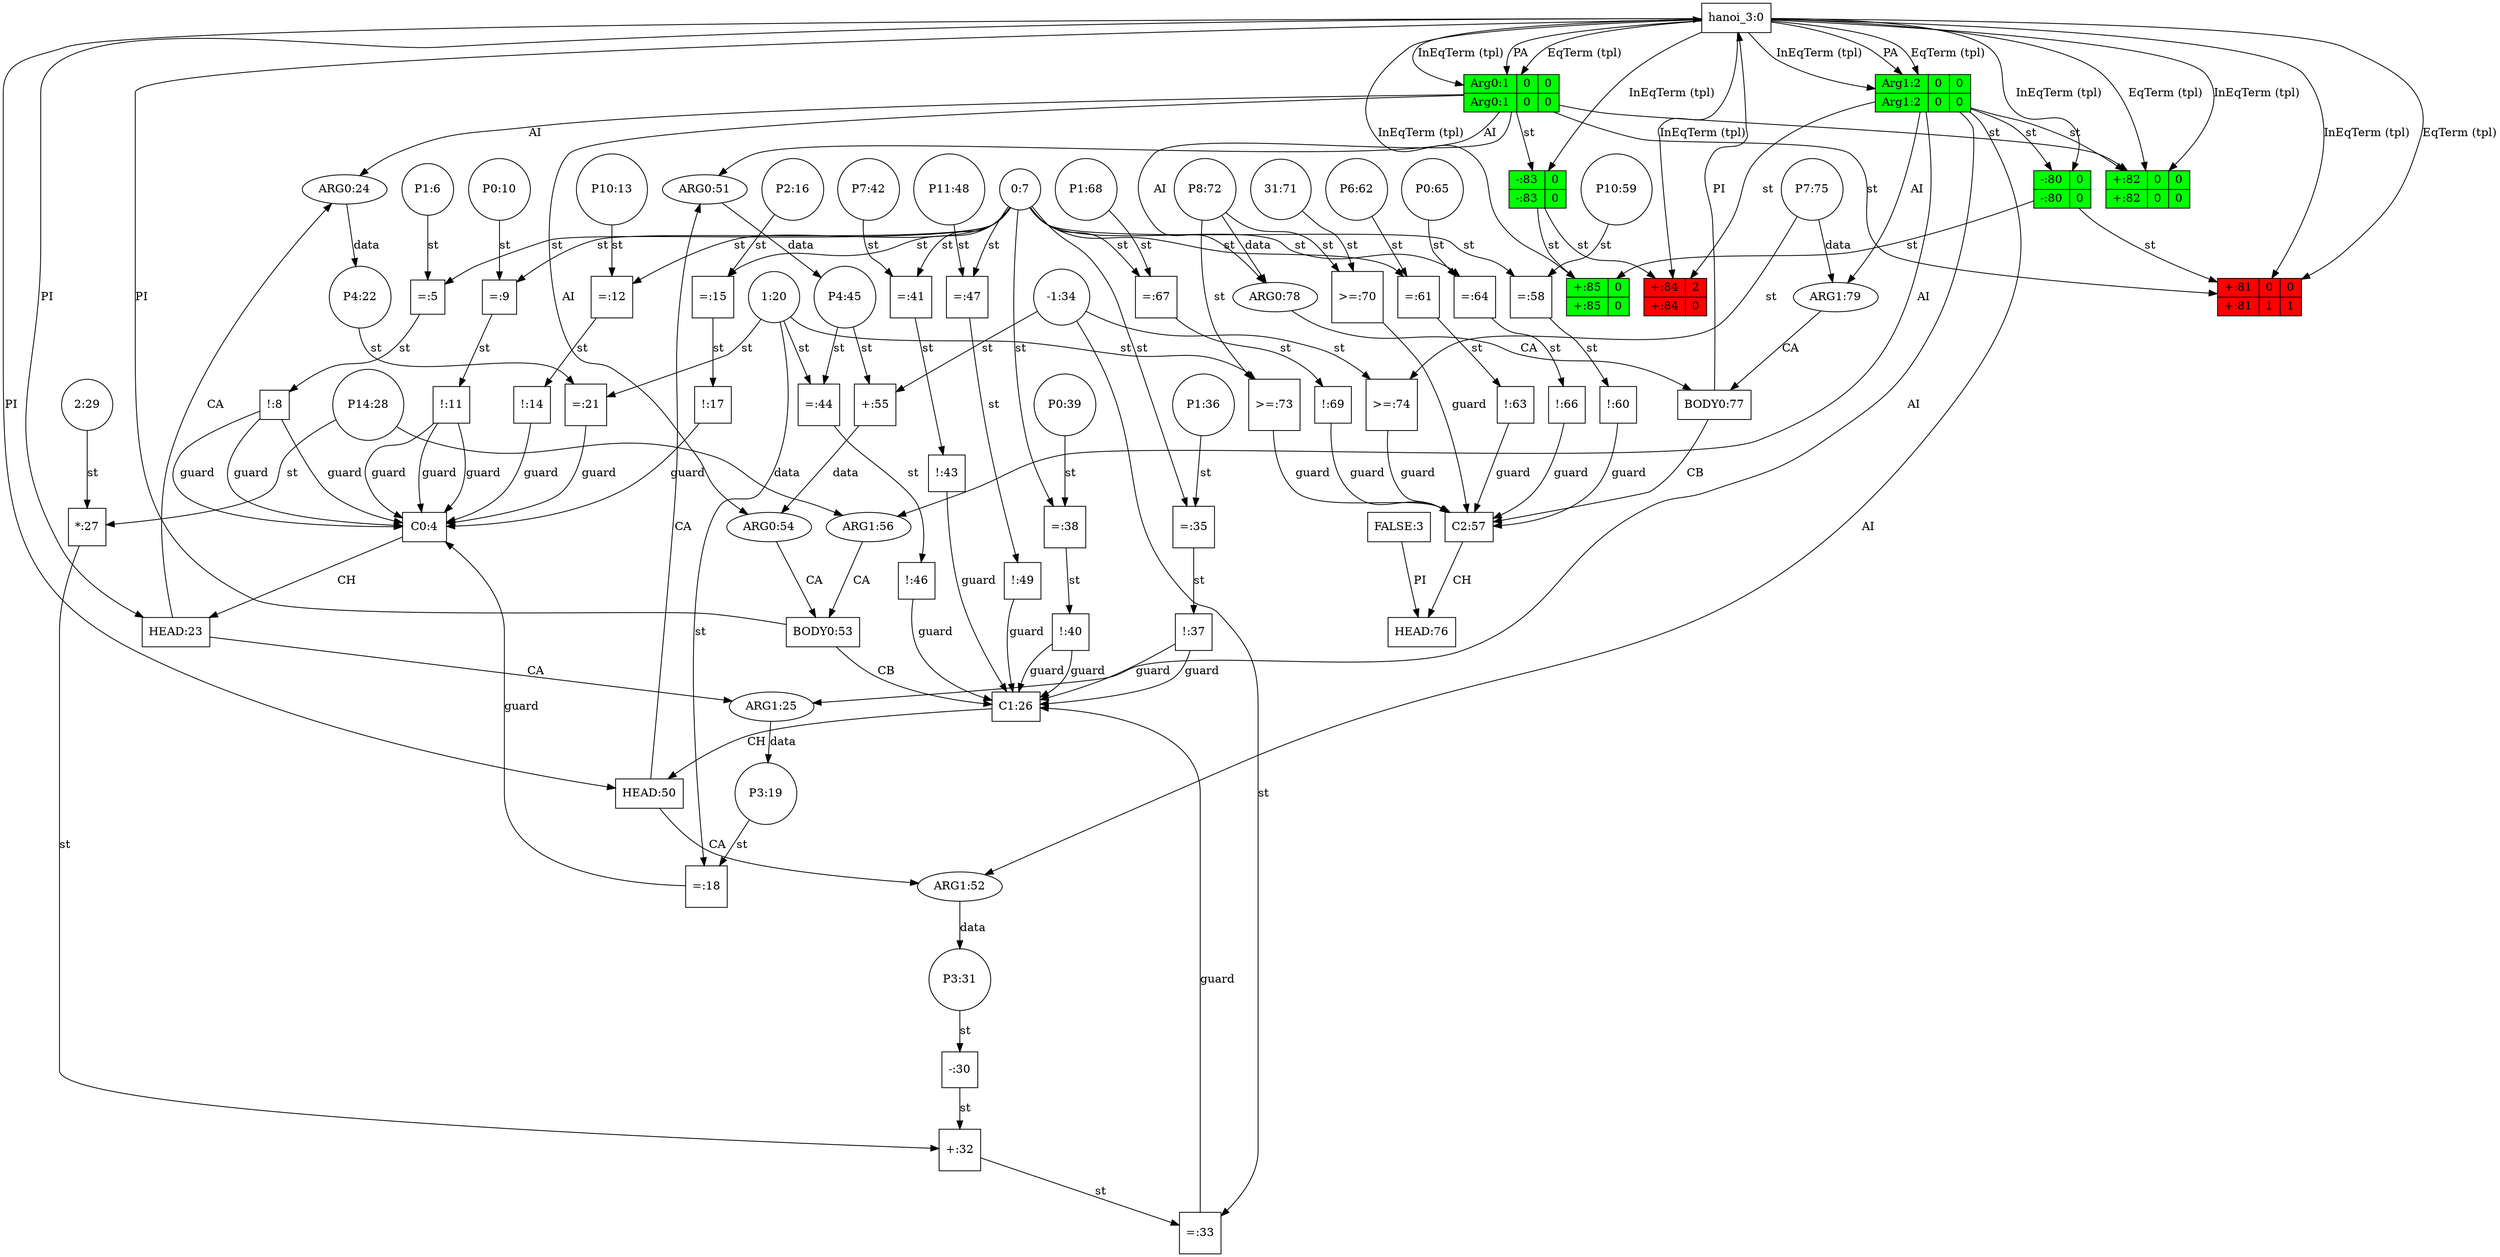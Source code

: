 digraph dag { 
"predicate_0" -> "predicateArgument_0" [label="PA"]
"predicate_0" -> "predicateArgument_1" [label="PA"]
"P1_6" -> "=_5" [label="st"]
"0_7" -> "=_5" [label="st"]
"=_5" -> "!_8" [label="st"]
"!_8" -> "clause_0" [label="guard"]
"P0_10" -> "=_9" [label="st"]
"0_7" -> "=_9" [label="st"]
"=_9" -> "!_11" [label="st"]
"!_11" -> "clause_0" [label="guard"]
"P10_13" -> "=_12" [label="st"]
"0_7" -> "=_12" [label="st"]
"=_12" -> "!_14" [label="st"]
"!_14" -> "clause_0" [label="guard"]
"!_8" -> "clause_0" [label="guard"]
"!_11" -> "clause_0" [label="guard"]
"!_11" -> "clause_0" [label="guard"]
"!_8" -> "clause_0" [label="guard"]
"P2_16" -> "=_15" [label="st"]
"0_7" -> "=_15" [label="st"]
"=_15" -> "!_17" [label="st"]
"!_17" -> "clause_0" [label="guard"]
"P3_19" -> "=_18" [label="st"]
"1_20" -> "=_18" [label="st"]
"=_18" -> "clause_0" [label="guard"]
"P4_22" -> "=_21" [label="st"]
"1_20" -> "=_21" [label="st"]
"=_21" -> "clause_0" [label="guard"]
"clause_0" -> "clauseHead_0" [label="CH"]
"predicate_0" -> "clauseHead_0" [label="PI"]
"clauseHead_0" -> "clauseArgument_0" [label="CA"]
"predicateArgument_0" -> "clauseArgument_0" [label="AI"]
"clauseArgument_0" -> "P4_22" [label="data"]
"clauseHead_0" -> "clauseArgument_1" [label="CA"]
"predicateArgument_1" -> "clauseArgument_1" [label="AI"]
"clauseArgument_1" -> "P3_19" [label="data"]
"P14_28" -> "*_27" [label="st"]
"2_29" -> "*_27" [label="st"]
"P3_31" -> "-_30" [label="st"]
"*_27" -> "+_32" [label="st"]
"-_30" -> "+_32" [label="st"]
"+_32" -> "=_33" [label="st"]
"-1_34" -> "=_33" [label="st"]
"=_33" -> "clause_1" [label="guard"]
"P1_36" -> "=_35" [label="st"]
"0_7" -> "=_35" [label="st"]
"=_35" -> "!_37" [label="st"]
"!_37" -> "clause_1" [label="guard"]
"P0_39" -> "=_38" [label="st"]
"0_7" -> "=_38" [label="st"]
"=_38" -> "!_40" [label="st"]
"!_40" -> "clause_1" [label="guard"]
"P7_42" -> "=_41" [label="st"]
"0_7" -> "=_41" [label="st"]
"=_41" -> "!_43" [label="st"]
"!_43" -> "clause_1" [label="guard"]
"P4_45" -> "=_44" [label="st"]
"1_20" -> "=_44" [label="st"]
"=_44" -> "!_46" [label="st"]
"!_46" -> "clause_1" [label="guard"]
"P11_48" -> "=_47" [label="st"]
"0_7" -> "=_47" [label="st"]
"=_47" -> "!_49" [label="st"]
"!_49" -> "clause_1" [label="guard"]
"!_37" -> "clause_1" [label="guard"]
"!_40" -> "clause_1" [label="guard"]
"clause_1" -> "clauseHead_1" [label="CH"]
"predicate_0" -> "clauseHead_1" [label="PI"]
"clauseHead_1" -> "clauseArgument_2" [label="CA"]
"predicateArgument_0" -> "clauseArgument_2" [label="AI"]
"clauseArgument_2" -> "P4_45" [label="data"]
"clauseHead_1" -> "clauseArgument_3" [label="CA"]
"predicateArgument_1" -> "clauseArgument_3" [label="AI"]
"clauseArgument_3" -> "P3_31" [label="data"]
"clauseBody_0" -> "clause_1" [label="CB"]
"clauseBody_0" -> "predicate_0" [label="PI"]
"clauseArgument_4" -> "clauseBody_0" [label="CA"]
"predicateArgument_0" -> "clauseArgument_4" [label="AI"]
"P4_45" -> "+_55" [label="st"]
"-1_34" -> "+_55" [label="st"]
"+_55" -> "clauseArgument_4" [label="data"]
"clauseArgument_5" -> "clauseBody_0" [label="CA"]
"predicateArgument_1" -> "clauseArgument_5" [label="AI"]
"P14_28" -> "clauseArgument_5" [label="data"]
"P10_59" -> "=_58" [label="st"]
"0_7" -> "=_58" [label="st"]
"=_58" -> "!_60" [label="st"]
"!_60" -> "clause_2" [label="guard"]
"P6_62" -> "=_61" [label="st"]
"0_7" -> "=_61" [label="st"]
"=_61" -> "!_63" [label="st"]
"!_63" -> "clause_2" [label="guard"]
"P0_65" -> "=_64" [label="st"]
"0_7" -> "=_64" [label="st"]
"=_64" -> "!_66" [label="st"]
"!_66" -> "clause_2" [label="guard"]
"P1_68" -> "=_67" [label="st"]
"0_7" -> "=_67" [label="st"]
"=_67" -> "!_69" [label="st"]
"!_69" -> "clause_2" [label="guard"]
"31_71" -> ">=_70" [label="st"]
"P8_72" -> ">=_70" [label="st"]
">=_70" -> "clause_2" [label="guard"]
"P8_72" -> ">=_73" [label="st"]
"1_20" -> ">=_73" [label="st"]
">=_73" -> "clause_2" [label="guard"]
"-1_34" -> ">=_74" [label="st"]
"P7_75" -> ">=_74" [label="st"]
">=_74" -> "clause_2" [label="guard"]
"clause_2" -> "clauseHead_2" [label="CH"]
"FALSE" -> "clauseHead_2" [label="PI"]
"clauseBody_1" -> "clause_2" [label="CB"]
"clauseBody_1" -> "predicate_0" [label="PI"]
"clauseArgument_6" -> "clauseBody_1" [label="CA"]
"predicateArgument_0" -> "clauseArgument_6" [label="AI"]
"P8_72" -> "clauseArgument_6" [label="data"]
"clauseArgument_7" -> "clauseBody_1" [label="CA"]
"predicateArgument_1" -> "clauseArgument_7" [label="AI"]
"P7_75" -> "clauseArgument_7" [label="data"]
"predicateArgument_1" -> "-_80" [label="st"]
"predicateArgument_0" -> "+_81" [label="st"]
"-_80" -> "+_81" [label="st"]
"predicateArgument_0" -> "+_82" [label="st"]
"predicateArgument_1" -> "+_82" [label="st"]
"predicateArgument_0" -> "-_83" [label="st"]
"predicateArgument_1" -> "+_84" [label="st"]
"-_83" -> "+_84" [label="st"]
"-_83" -> "+_85" [label="st"]
"-_80" -> "+_85" [label="st"]
"predicate_0" -> "predicateArgument_0" [label="EqTerm (tpl)"]
"predicate_0" -> "predicateArgument_1" [label="EqTerm (tpl)"]
"predicate_0" -> "+_81" [label="EqTerm (tpl)"]
"predicate_0" -> "+_82" [label="EqTerm (tpl)"]
"predicate_0" -> "predicateArgument_0" [label="InEqTerm (tpl)"]
"predicate_0" -> "predicateArgument_1" [label="InEqTerm (tpl)"]
"predicate_0" -> "-_83" [label="InEqTerm (tpl)"]
"predicate_0" -> "-_80" [label="InEqTerm (tpl)"]
"predicate_0" -> "+_81" [label="InEqTerm (tpl)"]
"predicate_0" -> "+_84" [label="InEqTerm (tpl)"]
"predicate_0" -> "+_82" [label="InEqTerm (tpl)"]
"predicate_0" -> "+_85" [label="InEqTerm (tpl)"]
"=_15" [label="=:15" nodeName="=_15" class=operator shape="square" color=black fillcolor=white style=filled];
"+_85"[  color=black fillcolor=green style=filled shape=record label="{{+:85|0}|{+:85|0}}"];
"clauseArgument_0" [label="ARG0:24" nodeName="clauseArgument_0" class=clauseArgument shape="ellipse" color=black fillcolor=white style=filled];
"=_9" [label="=:9" nodeName="=_9" class=operator shape="square" color=black fillcolor=white style=filled];
"=_38" [label="=:38" nodeName="=_38" class=operator shape="square" color=black fillcolor=white style=filled];
"P6_62" [label="P6:62" nodeName="P6_62" class=symbolicConstant shape="circle" color=black fillcolor=white style=filled];
"clauseArgument_6" [label="ARG0:78" nodeName="clauseArgument_6" class=clauseArgument shape="ellipse" color=black fillcolor=white style=filled];
"clauseHead_0" [label="HEAD:23" nodeName="clauseHead_0" class=clauseHead shape="box" color=black fillcolor=white style=filled];
"!_14" [label="!:14" nodeName="!_14" class=operator shape="square" color=black fillcolor=white style=filled];
"-1_34" [label="-1:34" nodeName="-1_34" class=constant shape="circle" color=black fillcolor=white style=filled];
"clauseArgument_3" [label="ARG1:52" nodeName="clauseArgument_3" class=clauseArgument shape="ellipse" color=black fillcolor=white style=filled];
"clause_2" [label="C2:57" nodeName="clause_2" class=clause shape="box" color=black fillcolor=white style=filled];
"!_63" [label="!:63" nodeName="!_63" class=operator shape="square" color=black fillcolor=white style=filled];
"-_80"[  color=black fillcolor=green style=filled shape=record label="{{-:80|0}|{-:80|0}}"];
"P1_68" [label="P1:68" nodeName="P1_68" class=symbolicConstant shape="circle" color=black fillcolor=white style=filled];
">=_74" [label=">=:74" nodeName=">=_74" class=operator shape="square" color=black fillcolor=white style=filled];
"=_21" [label="=:21" nodeName="=_21" class=operator shape="square" color=black fillcolor=white style=filled];
"clauseArgument_5" [label="ARG1:56" nodeName="clauseArgument_5" class=clauseArgument shape="ellipse" color=black fillcolor=white style=filled];
"predicateArgument_0"[  color=black fillcolor=green style=filled shape=record label="{{Arg0:1|0|0}|{Arg0:1|0|0}}"];
"clause_1" [label="C1:26" nodeName="clause_1" class=clause shape="box" color=black fillcolor=white style=filled];
"=_41" [label="=:41" nodeName="=_41" class=operator shape="square" color=black fillcolor=white style=filled];
"clauseArgument_1" [label="ARG1:25" nodeName="clauseArgument_1" class=clauseArgument shape="ellipse" color=black fillcolor=white style=filled];
"P0_10" [label="P0:10" nodeName="P0_10" class=symbolicConstant shape="circle" color=black fillcolor=white style=filled];
"P4_45" [label="P4:45" nodeName="P4_45" class=symbolicConstant shape="circle" color=black fillcolor=white style=filled];
"=_12" [label="=:12" nodeName="=_12" class=operator shape="square" color=black fillcolor=white style=filled];
"*_27" [label="*:27" nodeName="*_27" class=operator shape="square" color=black fillcolor=white style=filled];
"clauseHead_2" [label="HEAD:76" nodeName="clauseHead_2" class=clauseHead shape="box" color=black fillcolor=white style=filled];
"P0_39" [label="P0:39" nodeName="P0_39" class=symbolicConstant shape="circle" color=black fillcolor=white style=filled];
"1_20" [label="1:20" nodeName="1_20" class=constant shape="circle" color=black fillcolor=white style=filled];
"31_71" [label="31:71" nodeName="31_71" class=constant shape="circle" color=black fillcolor=white style=filled];
"!_66" [label="!:66" nodeName="!_66" class=operator shape="square" color=black fillcolor=white style=filled];
"-_83"[  color=black fillcolor=green style=filled shape=record label="{{-:83|0}|{-:83|0}}"];
"P2_16" [label="P2:16" nodeName="P2_16" class=symbolicConstant shape="circle" color=black fillcolor=white style=filled];
"=_5" [label="=:5" nodeName="=_5" class=operator shape="square" color=black fillcolor=white style=filled];
"-_30" [label="-:30" nodeName="-_30" class=operator shape="square" color=black fillcolor=white style=filled];
"!_60" [label="!:60" nodeName="!_60" class=operator shape="square" color=black fillcolor=white style=filled];
"P14_28" [label="P14:28" nodeName="P14_28" class=symbolicConstant shape="circle" color=black fillcolor=white style=filled];
"=_67" [label="=:67" nodeName="=_67" class=operator shape="square" color=black fillcolor=white style=filled];
"!_17" [label="!:17" nodeName="!_17" class=operator shape="square" color=black fillcolor=white style=filled];
"clause_0" [label="C0:4" nodeName="clause_0" class=clause shape="box" color=black fillcolor=white style=filled];
"+_55" [label="+:55" nodeName="+_55" class=operator shape="square" color=black fillcolor=white style=filled];
"!_40" [label="!:40" nodeName="!_40" class=operator shape="square" color=black fillcolor=white style=filled];
"!_69" [label="!:69" nodeName="!_69" class=operator shape="square" color=black fillcolor=white style=filled];
"!_43" [label="!:43" nodeName="!_43" class=operator shape="square" color=black fillcolor=white style=filled];
"FALSE" [label="FALSE:3" nodeName="FALSE" class=FALSE shape="box" color=black fillcolor=white style=filled];
"=_44" [label="=:44" nodeName="=_44" class=operator shape="square" color=black fillcolor=white style=filled];
"clauseArgument_4" [label="ARG0:54" nodeName="clauseArgument_4" class=clauseArgument shape="ellipse" color=black fillcolor=white style=filled];
"P1_36" [label="P1:36" nodeName="P1_36" class=symbolicConstant shape="circle" color=black fillcolor=white style=filled];
"clauseHead_1" [label="HEAD:50" nodeName="clauseHead_1" class=clauseHead shape="box" color=black fillcolor=white style=filled];
"=_18" [label="=:18" nodeName="=_18" class=operator shape="square" color=black fillcolor=white style=filled];
"predicate_0" [label="hanoi_3:0" nodeName="predicate_0" class=predicateName shape="box" color=black fillcolor=white style=filled];
"P10_59" [label="P10:59" nodeName="P10_59" class=symbolicConstant shape="circle" color=black fillcolor=white style=filled];
"predicateArgument_1"[  color=black fillcolor=green style=filled shape=record label="{{Arg1:2|0|0}|{Arg1:2|0|0}}"];
"P0_65" [label="P0:65" nodeName="P0_65" class=symbolicConstant shape="circle" color=black fillcolor=white style=filled];
"P3_19" [label="P3:19" nodeName="P3_19" class=symbolicConstant shape="circle" color=black fillcolor=white style=filled];
"!_37" [label="!:37" nodeName="!_37" class=operator shape="square" color=black fillcolor=white style=filled];
"clauseBody_0" [label="BODY0:53" nodeName="clauseBody_0" class=clauseBody shape="box" color=black fillcolor=white style=filled];
"=_58" [label="=:58" nodeName="=_58" class=operator shape="square" color=black fillcolor=white style=filled];
"P10_13" [label="P10:13" nodeName="P10_13" class=symbolicConstant shape="circle" color=black fillcolor=white style=filled];
"P7_75" [label="P7:75" nodeName="P7_75" class=symbolicConstant shape="circle" color=black fillcolor=white style=filled];
"!_8" [label="!:8" nodeName="!_8" class=operator shape="square" color=black fillcolor=white style=filled];
"=_47" [label="=:47" nodeName="=_47" class=operator shape="square" color=black fillcolor=white style=filled];
"+_82"[  color=black fillcolor=green style=filled shape=record label="{{+:82|0|0}|{+:82|0|0}}"];
"P3_31" [label="P3:31" nodeName="P3_31" class=symbolicConstant shape="circle" color=black fillcolor=white style=filled];
"!_11" [label="!:11" nodeName="!_11" class=operator shape="square" color=black fillcolor=white style=filled];
"+_84"[  color=black fillcolor=red style=filled shape=record label="{{+:84|2}|{+:84|0}}"];
"!_49" [label="!:49" nodeName="!_49" class=operator shape="square" color=black fillcolor=white style=filled];
"0_7" [label="0:7" nodeName="0_7" class=constant shape="circle" color=black fillcolor=white style=filled];
">=_73" [label=">=:73" nodeName=">=_73" class=operator shape="square" color=black fillcolor=white style=filled];
"P11_48" [label="P11:48" nodeName="P11_48" class=symbolicConstant shape="circle" color=black fillcolor=white style=filled];
"=_61" [label="=:61" nodeName="=_61" class=operator shape="square" color=black fillcolor=white style=filled];
"=_35" [label="=:35" nodeName="=_35" class=operator shape="square" color=black fillcolor=white style=filled];
"P1_6" [label="P1:6" nodeName="P1_6" class=symbolicConstant shape="circle" color=black fillcolor=white style=filled];
"P7_42" [label="P7:42" nodeName="P7_42" class=symbolicConstant shape="circle" color=black fillcolor=white style=filled];
"clauseArgument_2" [label="ARG0:51" nodeName="clauseArgument_2" class=clauseArgument shape="ellipse" color=black fillcolor=white style=filled];
"=_64" [label="=:64" nodeName="=_64" class=operator shape="square" color=black fillcolor=white style=filled];
"clauseArgument_7" [label="ARG1:79" nodeName="clauseArgument_7" class=clauseArgument shape="ellipse" color=black fillcolor=white style=filled];
"P4_22" [label="P4:22" nodeName="P4_22" class=symbolicConstant shape="circle" color=black fillcolor=white style=filled];
"!_46" [label="!:46" nodeName="!_46" class=operator shape="square" color=black fillcolor=white style=filled];
"+_32" [label="+:32" nodeName="+_32" class=operator shape="square" color=black fillcolor=white style=filled];
"P8_72" [label="P8:72" nodeName="P8_72" class=symbolicConstant shape="circle" color=black fillcolor=white style=filled];
">=_70" [label=">=:70" nodeName=">=_70" class=operator shape="square" color=black fillcolor=white style=filled];
"2_29" [label="2:29" nodeName="2_29" class=constant shape="circle" color=black fillcolor=white style=filled];
"+_81"[  color=black fillcolor=red style=filled shape=record label="{{+:81|0|0}|{+:81|1|1}}"];
"clauseBody_1" [label="BODY0:77" nodeName="clauseBody_1" class=clauseBody shape="box" color=black fillcolor=white style=filled];
"=_33" [label="=:33" nodeName="=_33" class=operator shape="square" color=black fillcolor=white style=filled];
}
